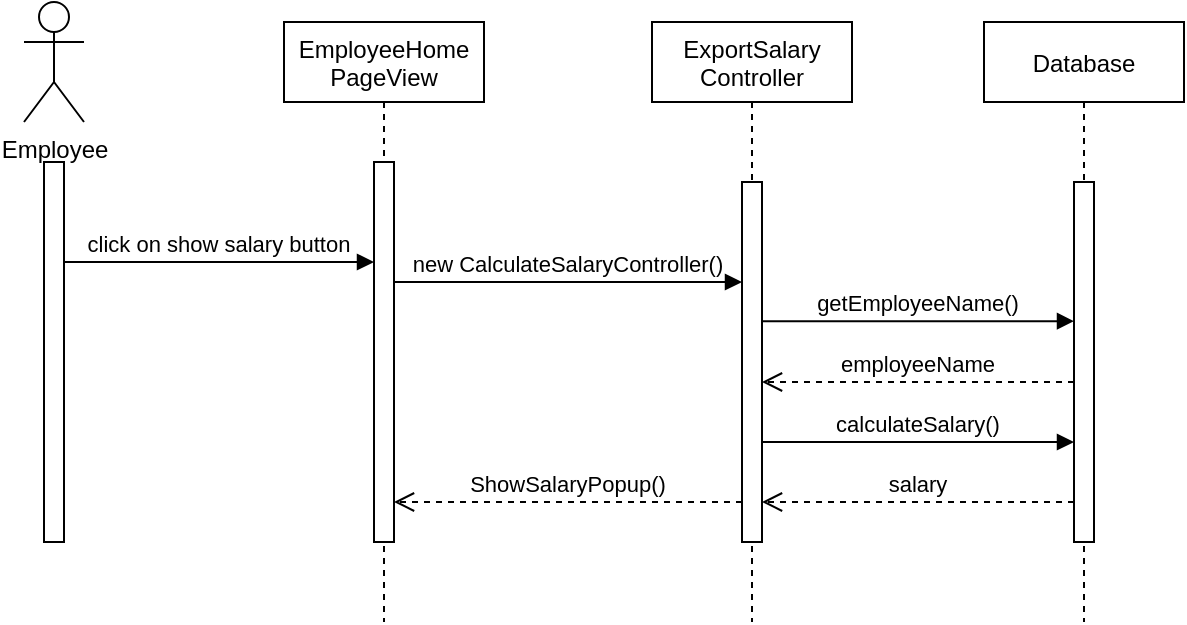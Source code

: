 <mxfile version="14.1.8" type="github">
  <diagram id="bwYI7TvKeoxW5Ph6_rZA" name="Page-1">
    <mxGraphModel dx="1108" dy="451" grid="1" gridSize="10" guides="1" tooltips="1" connect="1" arrows="1" fold="1" page="1" pageScale="1" pageWidth="827" pageHeight="1169" math="0" shadow="0">
      <root>
        <mxCell id="0" />
        <mxCell id="1" parent="0" />
        <mxCell id="u6mp_ib9Y299mShHshq8-1" value="EmployeeHome&#xa;PageView" style="shape=umlLifeline;perimeter=lifelinePerimeter;container=1;collapsible=0;recursiveResize=0;rounded=0;shadow=0;strokeWidth=1;" vertex="1" parent="1">
          <mxGeometry x="180" y="80" width="100" height="300" as="geometry" />
        </mxCell>
        <mxCell id="u6mp_ib9Y299mShHshq8-2" value="" style="points=[];perimeter=orthogonalPerimeter;rounded=0;shadow=0;strokeWidth=1;" vertex="1" parent="u6mp_ib9Y299mShHshq8-1">
          <mxGeometry x="45" y="70" width="10" height="190" as="geometry" />
        </mxCell>
        <mxCell id="u6mp_ib9Y299mShHshq8-3" value="ExportSalary&#xa;Controller" style="shape=umlLifeline;perimeter=lifelinePerimeter;container=1;collapsible=0;recursiveResize=0;rounded=0;shadow=0;strokeWidth=1;" vertex="1" parent="1">
          <mxGeometry x="364" y="80" width="100" height="300" as="geometry" />
        </mxCell>
        <mxCell id="u6mp_ib9Y299mShHshq8-4" value="" style="points=[];perimeter=orthogonalPerimeter;rounded=0;shadow=0;strokeWidth=1;" vertex="1" parent="u6mp_ib9Y299mShHshq8-3">
          <mxGeometry x="45" y="80" width="10" height="180" as="geometry" />
        </mxCell>
        <mxCell id="u6mp_ib9Y299mShHshq8-5" value="Employee" style="shape=umlActor;verticalLabelPosition=bottom;verticalAlign=top;html=1;outlineConnect=0;" vertex="1" parent="1">
          <mxGeometry x="50" y="70" width="30" height="60" as="geometry" />
        </mxCell>
        <mxCell id="u6mp_ib9Y299mShHshq8-6" value="Database" style="shape=umlLifeline;perimeter=lifelinePerimeter;container=1;collapsible=0;recursiveResize=0;rounded=0;shadow=0;strokeWidth=1;" vertex="1" parent="1">
          <mxGeometry x="530" y="80" width="100" height="300" as="geometry" />
        </mxCell>
        <mxCell id="u6mp_ib9Y299mShHshq8-7" value="" style="points=[];perimeter=orthogonalPerimeter;rounded=0;shadow=0;strokeWidth=1;" vertex="1" parent="u6mp_ib9Y299mShHshq8-6">
          <mxGeometry x="45" y="80" width="10" height="180" as="geometry" />
        </mxCell>
        <mxCell id="u6mp_ib9Y299mShHshq8-8" value="" style="points=[];perimeter=orthogonalPerimeter;rounded=0;shadow=0;strokeWidth=1;" vertex="1" parent="1">
          <mxGeometry x="60" y="150" width="10" height="190" as="geometry" />
        </mxCell>
        <mxCell id="u6mp_ib9Y299mShHshq8-9" value="click on show salary button" style="verticalAlign=bottom;endArrow=block;shadow=0;strokeWidth=1;" edge="1" parent="1" source="u6mp_ib9Y299mShHshq8-8" target="u6mp_ib9Y299mShHshq8-2">
          <mxGeometry relative="1" as="geometry">
            <mxPoint x="140" y="470" as="sourcePoint" />
            <mxPoint x="265" y="400" as="targetPoint" />
            <Array as="points">
              <mxPoint x="100" y="200" />
            </Array>
          </mxGeometry>
        </mxCell>
        <mxCell id="u6mp_ib9Y299mShHshq8-10" value="new CalculateSalaryController()" style="verticalAlign=bottom;endArrow=block;shadow=0;strokeWidth=1;" edge="1" parent="1" source="u6mp_ib9Y299mShHshq8-2" target="u6mp_ib9Y299mShHshq8-4">
          <mxGeometry relative="1" as="geometry">
            <mxPoint x="240" y="210" as="sourcePoint" />
            <mxPoint x="395" y="210" as="targetPoint" />
            <Array as="points">
              <mxPoint x="270" y="210" />
            </Array>
          </mxGeometry>
        </mxCell>
        <mxCell id="u6mp_ib9Y299mShHshq8-11" value="getEmployeeName()" style="verticalAlign=bottom;endArrow=block;shadow=0;strokeWidth=1;" edge="1" parent="1" source="u6mp_ib9Y299mShHshq8-4" target="u6mp_ib9Y299mShHshq8-7">
          <mxGeometry relative="1" as="geometry">
            <mxPoint x="400" y="229.58" as="sourcePoint" />
            <mxPoint x="574" y="229.58" as="targetPoint" />
            <Array as="points">
              <mxPoint x="435" y="229.58" />
            </Array>
          </mxGeometry>
        </mxCell>
        <mxCell id="u6mp_ib9Y299mShHshq8-12" value="employeeName" style="verticalAlign=bottom;endArrow=open;dashed=1;endSize=8;shadow=0;strokeWidth=1;" edge="1" parent="1" source="u6mp_ib9Y299mShHshq8-7" target="u6mp_ib9Y299mShHshq8-4">
          <mxGeometry relative="1" as="geometry">
            <mxPoint x="490" y="310" as="targetPoint" />
            <mxPoint x="580" y="330" as="sourcePoint" />
            <Array as="points">
              <mxPoint x="530" y="260" />
            </Array>
          </mxGeometry>
        </mxCell>
        <mxCell id="u6mp_ib9Y299mShHshq8-13" value="calculateSalary()" style="verticalAlign=bottom;endArrow=block;shadow=0;strokeWidth=1;" edge="1" parent="1">
          <mxGeometry relative="1" as="geometry">
            <mxPoint x="419" y="290" as="sourcePoint" />
            <mxPoint x="575" y="290" as="targetPoint" />
            <Array as="points">
              <mxPoint x="435" y="290" />
            </Array>
          </mxGeometry>
        </mxCell>
        <mxCell id="u6mp_ib9Y299mShHshq8-14" value="salary" style="verticalAlign=bottom;endArrow=open;dashed=1;endSize=8;shadow=0;strokeWidth=1;" edge="1" parent="1">
          <mxGeometry relative="1" as="geometry">
            <mxPoint x="419" y="320" as="targetPoint" />
            <mxPoint x="575" y="320" as="sourcePoint" />
            <Array as="points">
              <mxPoint x="530" y="320" />
            </Array>
          </mxGeometry>
        </mxCell>
        <mxCell id="u6mp_ib9Y299mShHshq8-15" value="ShowSalaryPopup()" style="verticalAlign=bottom;endArrow=open;dashed=1;endSize=8;shadow=0;strokeWidth=1;" edge="1" parent="1" source="u6mp_ib9Y299mShHshq8-4" target="u6mp_ib9Y299mShHshq8-2">
          <mxGeometry relative="1" as="geometry">
            <mxPoint x="250" y="320" as="targetPoint" />
            <mxPoint x="406" y="320" as="sourcePoint" />
            <Array as="points">
              <mxPoint x="361" y="320" />
            </Array>
          </mxGeometry>
        </mxCell>
      </root>
    </mxGraphModel>
  </diagram>
</mxfile>
